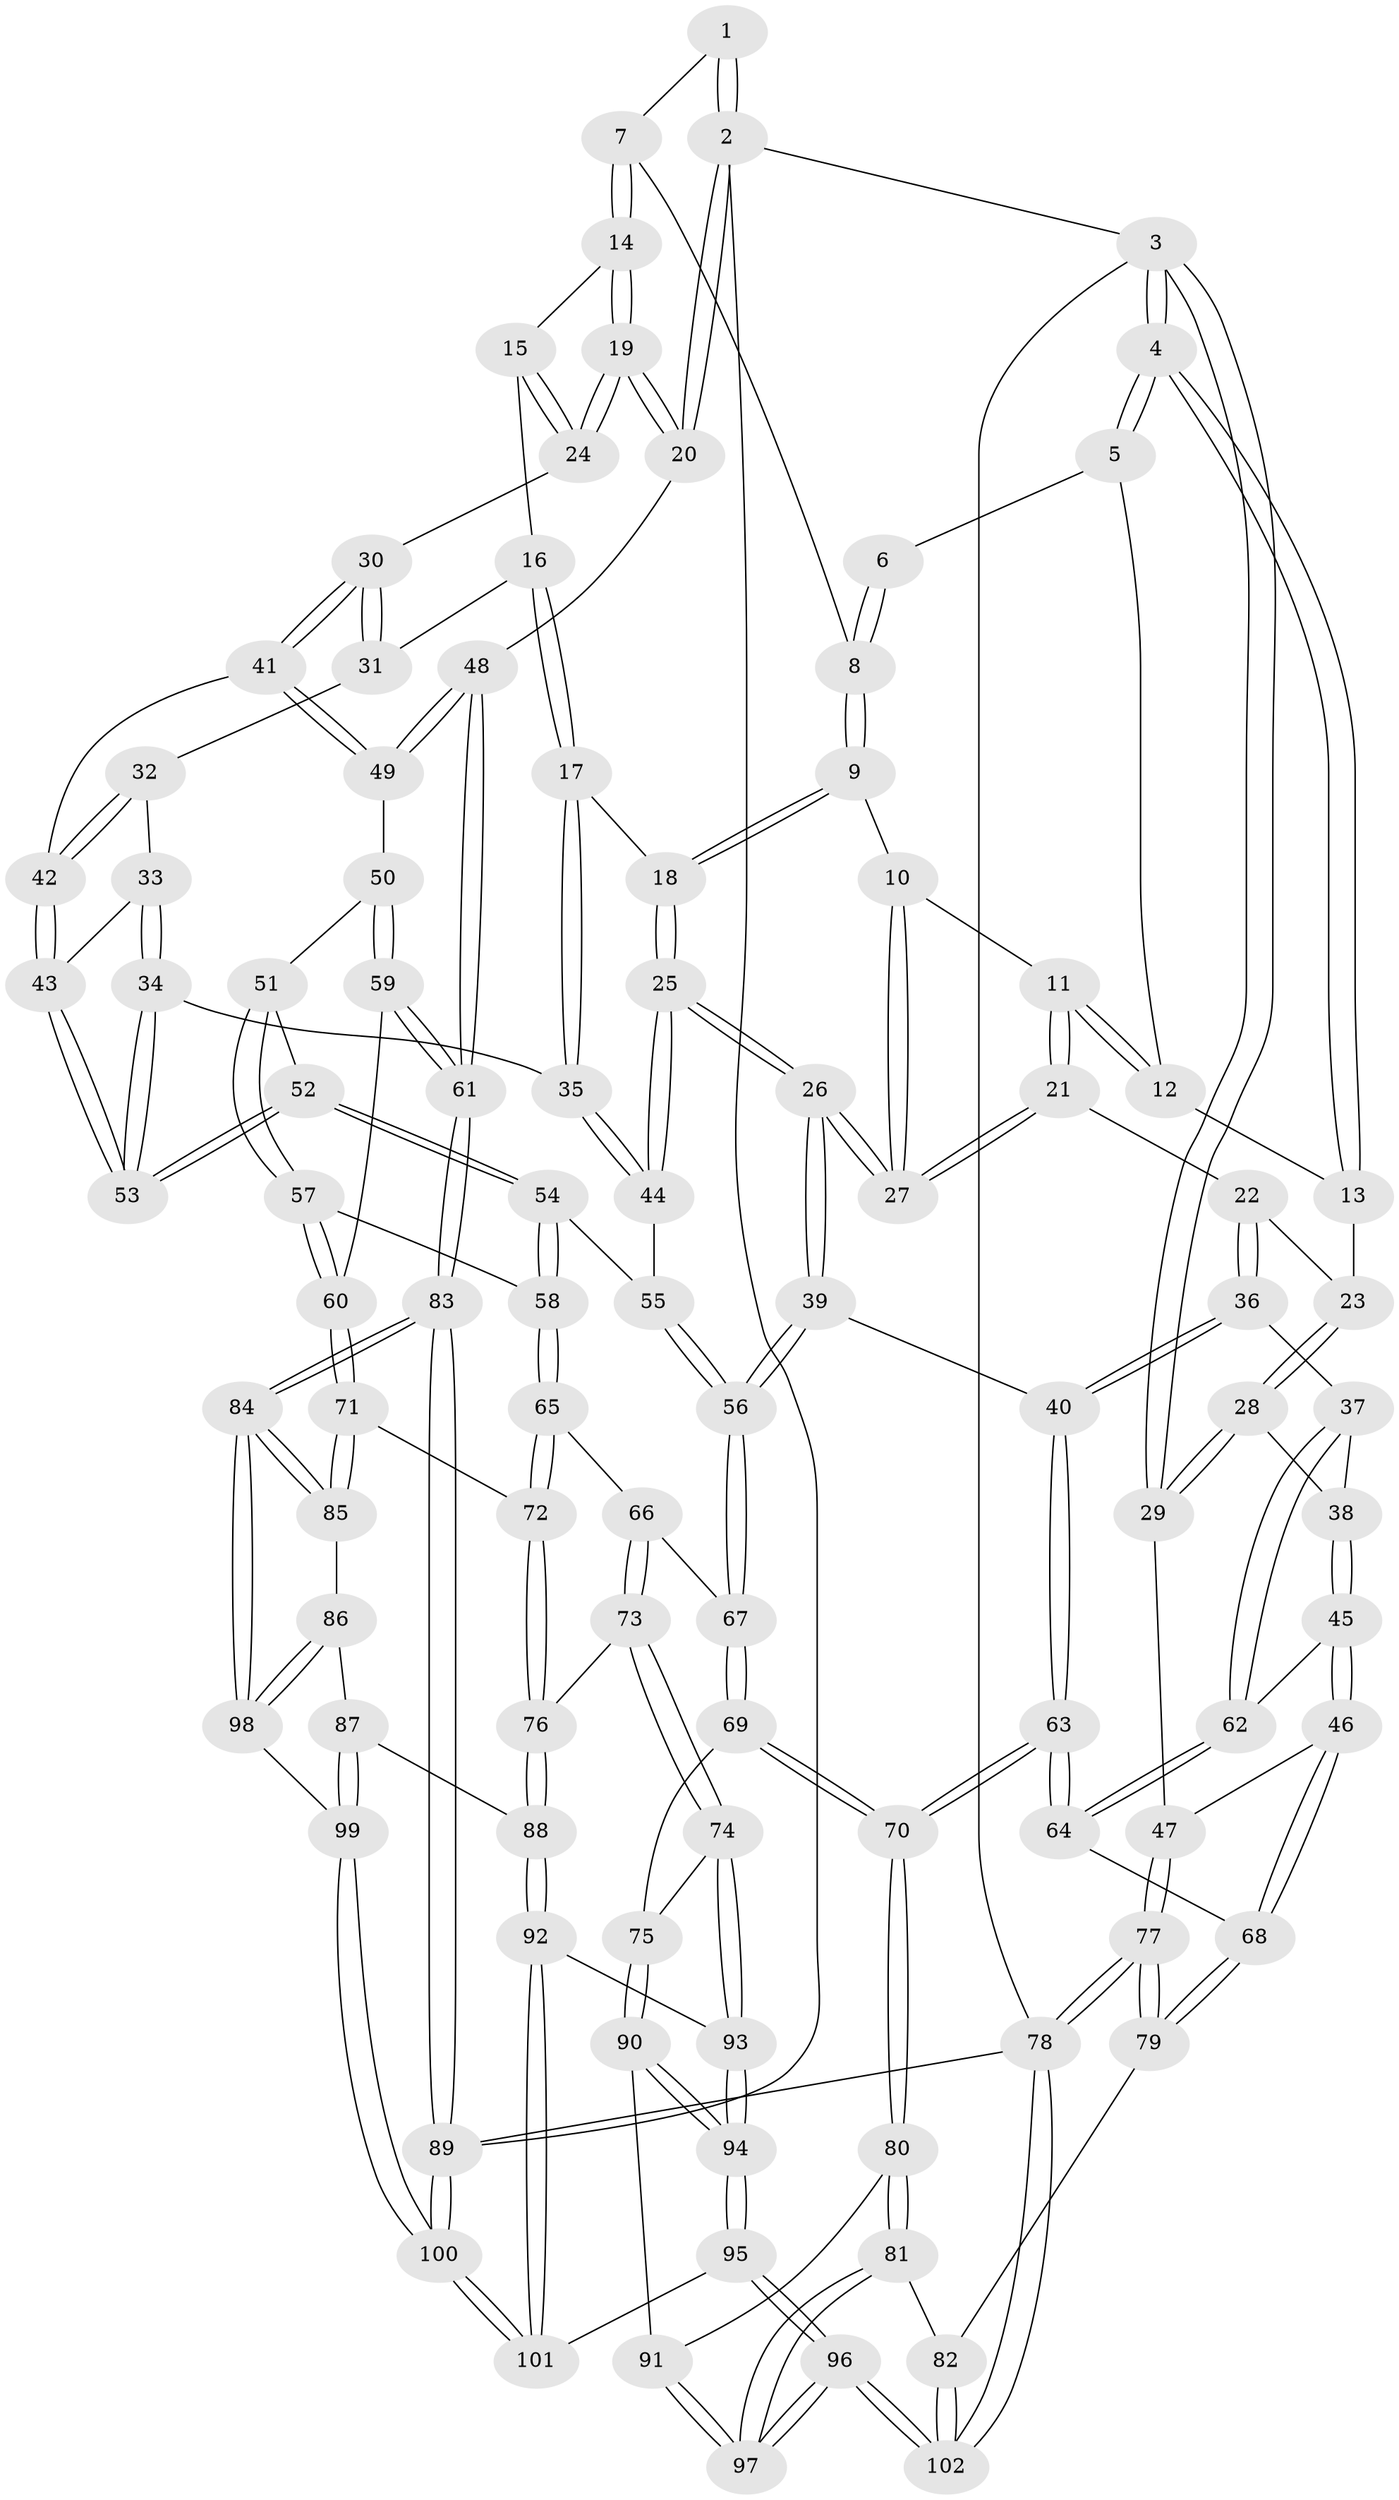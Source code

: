 // Generated by graph-tools (version 1.1) at 2025/38/02/21/25 10:38:57]
// undirected, 102 vertices, 252 edges
graph export_dot {
graph [start="1"]
  node [color=gray90,style=filled];
  1 [pos="+0.7366055688445455+0"];
  2 [pos="+1+0"];
  3 [pos="+0+0"];
  4 [pos="+0+0"];
  5 [pos="+0.3690641547317208+0"];
  6 [pos="+0.5353190095488456+0"];
  7 [pos="+0.7662489706553343+0"];
  8 [pos="+0.5544188344985173+0.10765882996300048"];
  9 [pos="+0.5393287029559234+0.15463792908567237"];
  10 [pos="+0.5090441528990063+0.1535188877459853"];
  11 [pos="+0.36332975763571873+0.10277209538403936"];
  12 [pos="+0.34498724480805576+0"];
  13 [pos="+0.11639895194254848+0.10973034583245582"];
  14 [pos="+0.7760350504259662+0.024012948740411943"];
  15 [pos="+0.7635771644420805+0.08812679079052183"];
  16 [pos="+0.7540797674132494+0.1285976167659473"];
  17 [pos="+0.7126597780994322+0.19832582063447848"];
  18 [pos="+0.594908396231572+0.19538101756833867"];
  19 [pos="+1+0.16095872476348272"];
  20 [pos="+1+0.13926325857212968"];
  21 [pos="+0.359840896212696+0.11083148743275123"];
  22 [pos="+0.314447551363428+0.17770498657632888"];
  23 [pos="+0.11880008124308924+0.16549688272195867"];
  24 [pos="+1+0.2220477485812384"];
  25 [pos="+0.48558729554954083+0.3942472459894722"];
  26 [pos="+0.48161823293332234+0.39726403032374563"];
  27 [pos="+0.46591538047523773+0.28717928746982596"];
  28 [pos="+0.09020130308720613+0.2139597704482995"];
  29 [pos="+0+0.25682937170425"];
  30 [pos="+0.9750075964962941+0.2418937650918002"];
  31 [pos="+0.9160511867072311+0.23161563820554684"];
  32 [pos="+0.8240470215712938+0.2862226057604022"];
  33 [pos="+0.82152430624828+0.2871782860045497"];
  34 [pos="+0.762690634571692+0.28682326922564355"];
  35 [pos="+0.7288652827239219+0.2760478268796213"];
  36 [pos="+0.2926818583628418+0.36109850586917996"];
  37 [pos="+0.27477058104391117+0.36340088415457356"];
  38 [pos="+0.11117056331659113+0.2478426948908455"];
  39 [pos="+0.4708069568919238+0.4125588040923016"];
  40 [pos="+0.33644470949619754+0.3901136483652609"];
  41 [pos="+0.9668683234460759+0.2574836139031804"];
  42 [pos="+0.9120105780645567+0.30146469988106783"];
  43 [pos="+0.8835499857062296+0.337379357307185"];
  44 [pos="+0.7077348600937498+0.3281030290336172"];
  45 [pos="+0.05445425250480286+0.443074240791905"];
  46 [pos="+0.04151464892697426+0.4465776537572324"];
  47 [pos="+0+0.42582213181125644"];
  48 [pos="+1+0.47093457921951465"];
  49 [pos="+0.950545451788414+0.40708298033612417"];
  50 [pos="+0.9103729108913776+0.42168919435868457"];
  51 [pos="+0.901132905571688+0.41949052515714264"];
  52 [pos="+0.8772390328795797+0.40627129967487197"];
  53 [pos="+0.8767847908638493+0.4047318677518494"];
  54 [pos="+0.7526455039194584+0.45146770607072195"];
  55 [pos="+0.7279510614320981+0.41007782867110754"];
  56 [pos="+0.5070888307767648+0.48988945705277037"];
  57 [pos="+0.8561182407402302+0.49882648059768186"];
  58 [pos="+0.7495240270101327+0.49098219987154235"];
  59 [pos="+0.9492202797408088+0.5943785667576803"];
  60 [pos="+0.9125579145051275+0.6085901605072481"];
  61 [pos="+1+0.6010054194695263"];
  62 [pos="+0.15136861867640658+0.446596828711385"];
  63 [pos="+0.2773369668918097+0.6222095566389422"];
  64 [pos="+0.184904146363343+0.5593659635564093"];
  65 [pos="+0.7480907063062553+0.4955504171993613"];
  66 [pos="+0.6044854520863512+0.5483854018767653"];
  67 [pos="+0.5082839915152669+0.4941389800288831"];
  68 [pos="+0.08527589770264604+0.6215093781259208"];
  69 [pos="+0.4405887338006123+0.6342449460564824"];
  70 [pos="+0.29127872911761143+0.6566615997876093"];
  71 [pos="+0.8907169606004057+0.6226327725137697"];
  72 [pos="+0.8011776824954562+0.6183375153915548"];
  73 [pos="+0.6571938080683171+0.673284163117277"];
  74 [pos="+0.6324558219190487+0.7039914378687315"];
  75 [pos="+0.45820922292261845+0.6626946267079927"];
  76 [pos="+0.7458046808882454+0.6687467733893494"];
  77 [pos="+0+0.8282482205266145"];
  78 [pos="+0+1"];
  79 [pos="+0.03138627535233232+0.7576565125206114"];
  80 [pos="+0.24716906316514795+0.7445575346186305"];
  81 [pos="+0.20051402448132985+0.7846039724302268"];
  82 [pos="+0.19751458259445298+0.7858739641117759"];
  83 [pos="+1+0.9469303964678359"];
  84 [pos="+1+0.8656198715271247"];
  85 [pos="+0.8951041011735147+0.6823896018202031"];
  86 [pos="+0.847434278952478+0.812294826729697"];
  87 [pos="+0.8182245056714692+0.8205985199315472"];
  88 [pos="+0.7965973093883094+0.8153900902990644"];
  89 [pos="+1+1"];
  90 [pos="+0.46979636123507484+0.7845450352696749"];
  91 [pos="+0.3840841852613305+0.7992972506983287"];
  92 [pos="+0.7248638204934771+0.8497016898842391"];
  93 [pos="+0.6255830963609682+0.739112360432702"];
  94 [pos="+0.5258863967809868+0.8426849968979526"];
  95 [pos="+0.5539854386006766+1"];
  96 [pos="+0.4935282242850612+1"];
  97 [pos="+0.3761611691162946+0.9324249997893703"];
  98 [pos="+1+0.8644846800199595"];
  99 [pos="+0.840100250371149+0.949725932675325"];
  100 [pos="+0.7548226888409719+1"];
  101 [pos="+0.5616454074080073+1"];
  102 [pos="+0.20445810555854046+1"];
  1 -- 2;
  1 -- 2;
  1 -- 7;
  2 -- 3;
  2 -- 20;
  2 -- 20;
  2 -- 89;
  3 -- 4;
  3 -- 4;
  3 -- 29;
  3 -- 29;
  3 -- 78;
  4 -- 5;
  4 -- 5;
  4 -- 13;
  4 -- 13;
  5 -- 6;
  5 -- 12;
  6 -- 8;
  6 -- 8;
  7 -- 8;
  7 -- 14;
  7 -- 14;
  8 -- 9;
  8 -- 9;
  9 -- 10;
  9 -- 18;
  9 -- 18;
  10 -- 11;
  10 -- 27;
  10 -- 27;
  11 -- 12;
  11 -- 12;
  11 -- 21;
  11 -- 21;
  12 -- 13;
  13 -- 23;
  14 -- 15;
  14 -- 19;
  14 -- 19;
  15 -- 16;
  15 -- 24;
  15 -- 24;
  16 -- 17;
  16 -- 17;
  16 -- 31;
  17 -- 18;
  17 -- 35;
  17 -- 35;
  18 -- 25;
  18 -- 25;
  19 -- 20;
  19 -- 20;
  19 -- 24;
  19 -- 24;
  20 -- 48;
  21 -- 22;
  21 -- 27;
  21 -- 27;
  22 -- 23;
  22 -- 36;
  22 -- 36;
  23 -- 28;
  23 -- 28;
  24 -- 30;
  25 -- 26;
  25 -- 26;
  25 -- 44;
  25 -- 44;
  26 -- 27;
  26 -- 27;
  26 -- 39;
  26 -- 39;
  28 -- 29;
  28 -- 29;
  28 -- 38;
  29 -- 47;
  30 -- 31;
  30 -- 31;
  30 -- 41;
  30 -- 41;
  31 -- 32;
  32 -- 33;
  32 -- 42;
  32 -- 42;
  33 -- 34;
  33 -- 34;
  33 -- 43;
  34 -- 35;
  34 -- 53;
  34 -- 53;
  35 -- 44;
  35 -- 44;
  36 -- 37;
  36 -- 40;
  36 -- 40;
  37 -- 38;
  37 -- 62;
  37 -- 62;
  38 -- 45;
  38 -- 45;
  39 -- 40;
  39 -- 56;
  39 -- 56;
  40 -- 63;
  40 -- 63;
  41 -- 42;
  41 -- 49;
  41 -- 49;
  42 -- 43;
  42 -- 43;
  43 -- 53;
  43 -- 53;
  44 -- 55;
  45 -- 46;
  45 -- 46;
  45 -- 62;
  46 -- 47;
  46 -- 68;
  46 -- 68;
  47 -- 77;
  47 -- 77;
  48 -- 49;
  48 -- 49;
  48 -- 61;
  48 -- 61;
  49 -- 50;
  50 -- 51;
  50 -- 59;
  50 -- 59;
  51 -- 52;
  51 -- 57;
  51 -- 57;
  52 -- 53;
  52 -- 53;
  52 -- 54;
  52 -- 54;
  54 -- 55;
  54 -- 58;
  54 -- 58;
  55 -- 56;
  55 -- 56;
  56 -- 67;
  56 -- 67;
  57 -- 58;
  57 -- 60;
  57 -- 60;
  58 -- 65;
  58 -- 65;
  59 -- 60;
  59 -- 61;
  59 -- 61;
  60 -- 71;
  60 -- 71;
  61 -- 83;
  61 -- 83;
  62 -- 64;
  62 -- 64;
  63 -- 64;
  63 -- 64;
  63 -- 70;
  63 -- 70;
  64 -- 68;
  65 -- 66;
  65 -- 72;
  65 -- 72;
  66 -- 67;
  66 -- 73;
  66 -- 73;
  67 -- 69;
  67 -- 69;
  68 -- 79;
  68 -- 79;
  69 -- 70;
  69 -- 70;
  69 -- 75;
  70 -- 80;
  70 -- 80;
  71 -- 72;
  71 -- 85;
  71 -- 85;
  72 -- 76;
  72 -- 76;
  73 -- 74;
  73 -- 74;
  73 -- 76;
  74 -- 75;
  74 -- 93;
  74 -- 93;
  75 -- 90;
  75 -- 90;
  76 -- 88;
  76 -- 88;
  77 -- 78;
  77 -- 78;
  77 -- 79;
  77 -- 79;
  78 -- 102;
  78 -- 102;
  78 -- 89;
  79 -- 82;
  80 -- 81;
  80 -- 81;
  80 -- 91;
  81 -- 82;
  81 -- 97;
  81 -- 97;
  82 -- 102;
  82 -- 102;
  83 -- 84;
  83 -- 84;
  83 -- 89;
  83 -- 89;
  84 -- 85;
  84 -- 85;
  84 -- 98;
  84 -- 98;
  85 -- 86;
  86 -- 87;
  86 -- 98;
  86 -- 98;
  87 -- 88;
  87 -- 99;
  87 -- 99;
  88 -- 92;
  88 -- 92;
  89 -- 100;
  89 -- 100;
  90 -- 91;
  90 -- 94;
  90 -- 94;
  91 -- 97;
  91 -- 97;
  92 -- 93;
  92 -- 101;
  92 -- 101;
  93 -- 94;
  93 -- 94;
  94 -- 95;
  94 -- 95;
  95 -- 96;
  95 -- 96;
  95 -- 101;
  96 -- 97;
  96 -- 97;
  96 -- 102;
  96 -- 102;
  98 -- 99;
  99 -- 100;
  99 -- 100;
  100 -- 101;
  100 -- 101;
}
